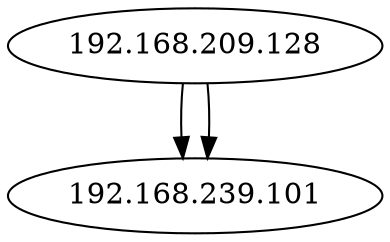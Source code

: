 digraph NWTraffic_update {
    "192.168.209.128" [degree = 2131, in_degree = 0, out_degree = 2131, activity_score = 1.00, total_connections = 2131];
    "192.168.239.101" [degree = 2131, in_degree = 2131, out_degree = 0, activity_score = 1.00, total_connections = 2131];
    "192.168.209.128" -> "192.168.239.101" [protocol_UNKNOWN = 0.00,protocol_TCP = 1.00,protocol_UDP = 0.00,protocol_ICMP = 0.00,timestamp_sin = -0.55,timestamp_cos = -0.84,src_port_type = 1.00,dst_port_type = 0.00,conn_state_successful = 1.00,conn_state_rejected_reset = 0.00,conn_state_partial = 0.00,conn_state_suspicious = 0.00,conn_state_other = 0.00,local_orig = 1.00,local_resp = 1.00,history_length = 0.50,orig_bytes = 0.00,resp_bytes = 0.00,orig_pkts = 0.12,resp_pkts = 0.08,orig_ip_bytes = 0.39,resp_ip_bytes = 0.34,service_HTTP = 0.00,service_FTP = 0.00,service_SSH = 0.00,service_DNS = 0.00,service_UNKNOWN = 1.00];
    "192.168.209.128" [degree = 2131, in_degree = 0, out_degree = 2131, activity_score = 1.00, total_connections = 2131];
    "192.168.239.101" [degree = 2131, in_degree = 2131, out_degree = 0, activity_score = 1.00, total_connections = 2131];
    "192.168.209.128" -> "192.168.239.101" [protocol_UNKNOWN = 0.00,protocol_TCP = 1.00,protocol_UDP = 0.00,protocol_ICMP = 0.00,timestamp_sin = -0.55,timestamp_cos = -0.84,src_port_type = 1.00,dst_port_type = 0.00,conn_state_successful = 1.00,conn_state_rejected_reset = 0.00,conn_state_partial = 0.00,conn_state_suspicious = 0.00,conn_state_other = 0.00,local_orig = 1.00,local_resp = 1.00,history_length = 0.80,orig_bytes = 0.56,resp_bytes = 0.68,orig_pkts = 0.20,resp_pkts = 0.22,orig_ip_bytes = 0.58,resp_ip_bytes = 0.69,service_HTTP = 1.00,service_FTP = 0.00,service_SSH = 0.00,service_DNS = 0.00,service_UNKNOWN = 0.00];
}
